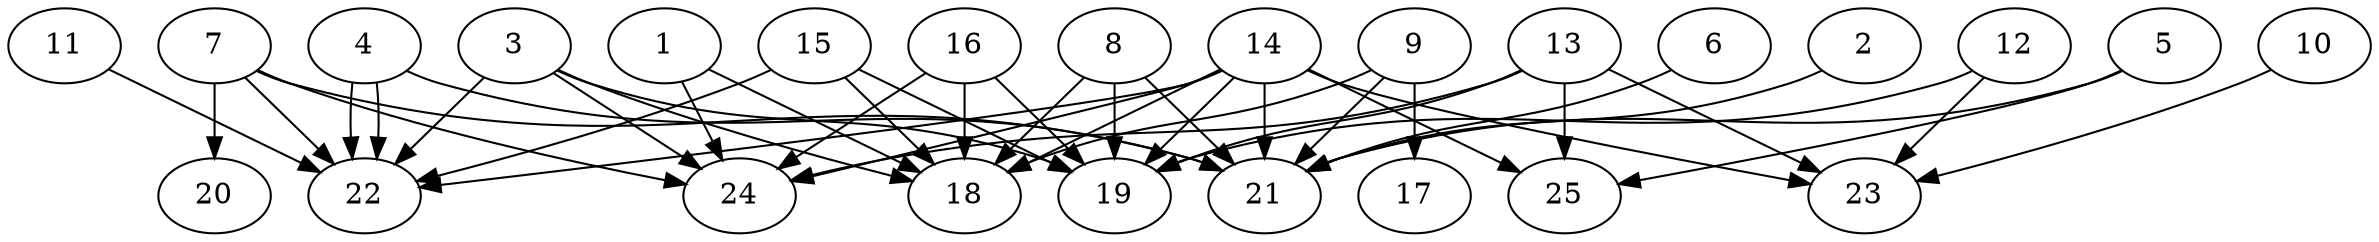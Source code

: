 // DAG automatically generated by daggen at Thu Oct  3 14:00:40 2019
// ./daggen --dot -n 25 --ccr 0.4 --fat 0.9 --regular 0.7 --density 0.6 --mindata 5242880 --maxdata 52428800 
digraph G {
  1 [size="76800000", alpha="0.17", expect_size="30720000"] 
  1 -> 18 [size ="30720000"]
  1 -> 24 [size ="30720000"]
  2 [size="21416960", alpha="0.20", expect_size="8566784"] 
  2 -> 21 [size ="8566784"]
  3 [size="108346880", alpha="0.13", expect_size="43338752"] 
  3 -> 18 [size ="43338752"]
  3 -> 19 [size ="43338752"]
  3 -> 22 [size ="43338752"]
  3 -> 24 [size ="43338752"]
  4 [size="86530560", alpha="0.04", expect_size="34612224"] 
  4 -> 21 [size ="34612224"]
  4 -> 22 [size ="34612224"]
  4 -> 22 [size ="34612224"]
  5 [size="60510720", alpha="0.09", expect_size="24204288"] 
  5 -> 21 [size ="24204288"]
  5 -> 25 [size ="24204288"]
  6 [size="109250560", alpha="0.07", expect_size="43700224"] 
  6 -> 21 [size ="43700224"]
  7 [size="50882560", alpha="0.08", expect_size="20353024"] 
  7 -> 20 [size ="20353024"]
  7 -> 21 [size ="20353024"]
  7 -> 22 [size ="20353024"]
  7 -> 24 [size ="20353024"]
  8 [size="127618560", alpha="0.15", expect_size="51047424"] 
  8 -> 18 [size ="51047424"]
  8 -> 19 [size ="51047424"]
  8 -> 21 [size ="51047424"]
  9 [size="101542400", alpha="0.16", expect_size="40616960"] 
  9 -> 17 [size ="40616960"]
  9 -> 18 [size ="40616960"]
  9 -> 21 [size ="40616960"]
  10 [size="110410240", alpha="0.03", expect_size="44164096"] 
  10 -> 23 [size ="44164096"]
  11 [size="116677120", alpha="0.17", expect_size="46670848"] 
  11 -> 22 [size ="46670848"]
  12 [size="99660800", alpha="0.06", expect_size="39864320"] 
  12 -> 19 [size ="39864320"]
  12 -> 23 [size ="39864320"]
  13 [size="97057280", alpha="0.01", expect_size="38822912"] 
  13 -> 19 [size ="38822912"]
  13 -> 23 [size ="38822912"]
  13 -> 24 [size ="38822912"]
  13 -> 25 [size ="38822912"]
  14 [size="53066240", alpha="0.04", expect_size="21226496"] 
  14 -> 18 [size ="21226496"]
  14 -> 19 [size ="21226496"]
  14 -> 21 [size ="21226496"]
  14 -> 22 [size ="21226496"]
  14 -> 23 [size ="21226496"]
  14 -> 24 [size ="21226496"]
  14 -> 25 [size ="21226496"]
  15 [size="77457920", alpha="0.15", expect_size="30983168"] 
  15 -> 18 [size ="30983168"]
  15 -> 19 [size ="30983168"]
  15 -> 22 [size ="30983168"]
  16 [size="14684160", alpha="0.18", expect_size="5873664"] 
  16 -> 18 [size ="5873664"]
  16 -> 19 [size ="5873664"]
  16 -> 24 [size ="5873664"]
  17 [size="56212480", alpha="0.05", expect_size="22484992"] 
  18 [size="103313920", alpha="0.13", expect_size="41325568"] 
  19 [size="76039680", alpha="0.07", expect_size="30415872"] 
  20 [size="50513920", alpha="0.01", expect_size="20205568"] 
  21 [size="69447680", alpha="0.05", expect_size="27779072"] 
  22 [size="51927040", alpha="0.11", expect_size="20770816"] 
  23 [size="86960640", alpha="0.13", expect_size="34784256"] 
  24 [size="94970880", alpha="0.08", expect_size="37988352"] 
  25 [size="119106560", alpha="0.10", expect_size="47642624"] 
}
